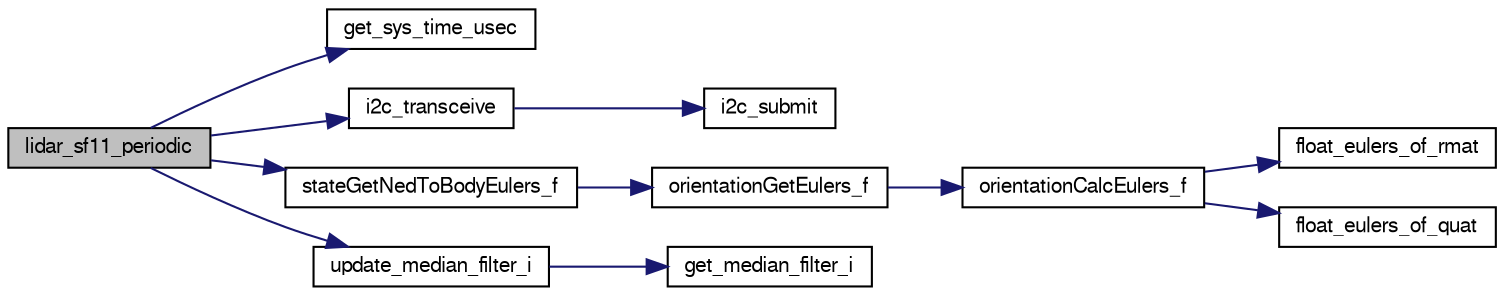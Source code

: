 digraph "lidar_sf11_periodic"
{
  edge [fontname="FreeSans",fontsize="10",labelfontname="FreeSans",labelfontsize="10"];
  node [fontname="FreeSans",fontsize="10",shape=record];
  rankdir="LR";
  Node1 [label="lidar_sf11_periodic",height=0.2,width=0.4,color="black", fillcolor="grey75", style="filled", fontcolor="black"];
  Node1 -> Node2 [color="midnightblue",fontsize="10",style="solid",fontname="FreeSans"];
  Node2 [label="get_sys_time_usec",height=0.2,width=0.4,color="black", fillcolor="white", style="filled",URL="$chibios_2mcu__periph_2sys__time__arch_8c.html#a7ddfef1f78a56c6b4c4c536b5d670bfb",tooltip="Get the time in microseconds since startup. "];
  Node1 -> Node3 [color="midnightblue",fontsize="10",style="solid",fontname="FreeSans"];
  Node3 [label="i2c_transceive",height=0.2,width=0.4,color="black", fillcolor="white", style="filled",URL="$group__i2c.html#gafb731922c9fb73255aa4cc11e34bfbd6",tooltip="Submit a write/read transaction. "];
  Node3 -> Node4 [color="midnightblue",fontsize="10",style="solid",fontname="FreeSans"];
  Node4 [label="i2c_submit",height=0.2,width=0.4,color="black", fillcolor="white", style="filled",URL="$group__i2c.html#ga4eed48e542a9c71b93372f5a38d7e367",tooltip="Submit a I2C transaction. "];
  Node1 -> Node5 [color="midnightblue",fontsize="10",style="solid",fontname="FreeSans"];
  Node5 [label="stateGetNedToBodyEulers_f",height=0.2,width=0.4,color="black", fillcolor="white", style="filled",URL="$group__state__attitude.html#ga9a5e6bac6e7d78e1b33430e73344615b",tooltip="Get vehicle body attitude euler angles (float). "];
  Node5 -> Node6 [color="midnightblue",fontsize="10",style="solid",fontname="FreeSans"];
  Node6 [label="orientationGetEulers_f",height=0.2,width=0.4,color="black", fillcolor="white", style="filled",URL="$group__math__orientation__representation.html#gaaae3838d0b45682d48257d5dbfff3030",tooltip="Get vehicle body attitude euler angles (float). "];
  Node6 -> Node7 [color="midnightblue",fontsize="10",style="solid",fontname="FreeSans"];
  Node7 [label="orientationCalcEulers_f",height=0.2,width=0.4,color="black", fillcolor="white", style="filled",URL="$group__math__orientation__representation.html#ga8b8bf1c74adb971f399f0dd4f84d9388"];
  Node7 -> Node8 [color="midnightblue",fontsize="10",style="solid",fontname="FreeSans"];
  Node8 [label="float_eulers_of_rmat",height=0.2,width=0.4,color="black", fillcolor="white", style="filled",URL="$group__math__algebra__float.html#gac568e7074d2732d1237f80898c1dfb76"];
  Node7 -> Node9 [color="midnightblue",fontsize="10",style="solid",fontname="FreeSans"];
  Node9 [label="float_eulers_of_quat",height=0.2,width=0.4,color="black", fillcolor="white", style="filled",URL="$group__math__algebra__float.html#gacd48accfe6eaac320b0d651d894e1db8",tooltip="euler rotation &#39;ZYX&#39; "];
  Node1 -> Node10 [color="midnightblue",fontsize="10",style="solid",fontname="FreeSans"];
  Node10 [label="update_median_filter_i",height=0.2,width=0.4,color="black", fillcolor="white", style="filled",URL="$median__filter_8h.html#a87c4aea132190eff249c7eebe4c9e730"];
  Node10 -> Node11 [color="midnightblue",fontsize="10",style="solid",fontname="FreeSans"];
  Node11 [label="get_median_filter_i",height=0.2,width=0.4,color="black", fillcolor="white", style="filled",URL="$median__filter_8h.html#ac2d1df417cffe3a92ae5ab588c09e9cf"];
}
